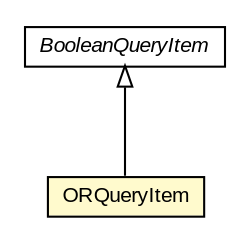 #!/usr/local/bin/dot
#
# Class diagram 
# Generated by UMLGraph version 5.3 (http://www.umlgraph.org/)
#

digraph G {
	edge [fontname="arial",fontsize=10,labelfontname="arial",labelfontsize=10];
	node [fontname="arial",fontsize=10,shape=plaintext];
	nodesep=0.25;
	ranksep=0.5;
	// context.arch.discoverer.query.ORQueryItem
	c113960 [label=<<table title="context.arch.discoverer.query.ORQueryItem" border="0" cellborder="1" cellspacing="0" cellpadding="2" port="p" bgcolor="lemonChiffon" href="./ORQueryItem.html">
		<tr><td><table border="0" cellspacing="0" cellpadding="1">
<tr><td align="center" balign="center"> ORQueryItem </td></tr>
		</table></td></tr>
		</table>>, fontname="arial", fontcolor="black", fontsize=10.0];
	// context.arch.discoverer.query.BooleanQueryItem
	c113969 [label=<<table title="context.arch.discoverer.query.BooleanQueryItem" border="0" cellborder="1" cellspacing="0" cellpadding="2" port="p" href="./BooleanQueryItem.html">
		<tr><td><table border="0" cellspacing="0" cellpadding="1">
<tr><td align="center" balign="center"><font face="arial italic"> BooleanQueryItem </font></td></tr>
		</table></td></tr>
		</table>>, fontname="arial", fontcolor="black", fontsize=10.0];
	//context.arch.discoverer.query.ORQueryItem extends context.arch.discoverer.query.BooleanQueryItem
	c113969:p -> c113960:p [dir=back,arrowtail=empty];
}

